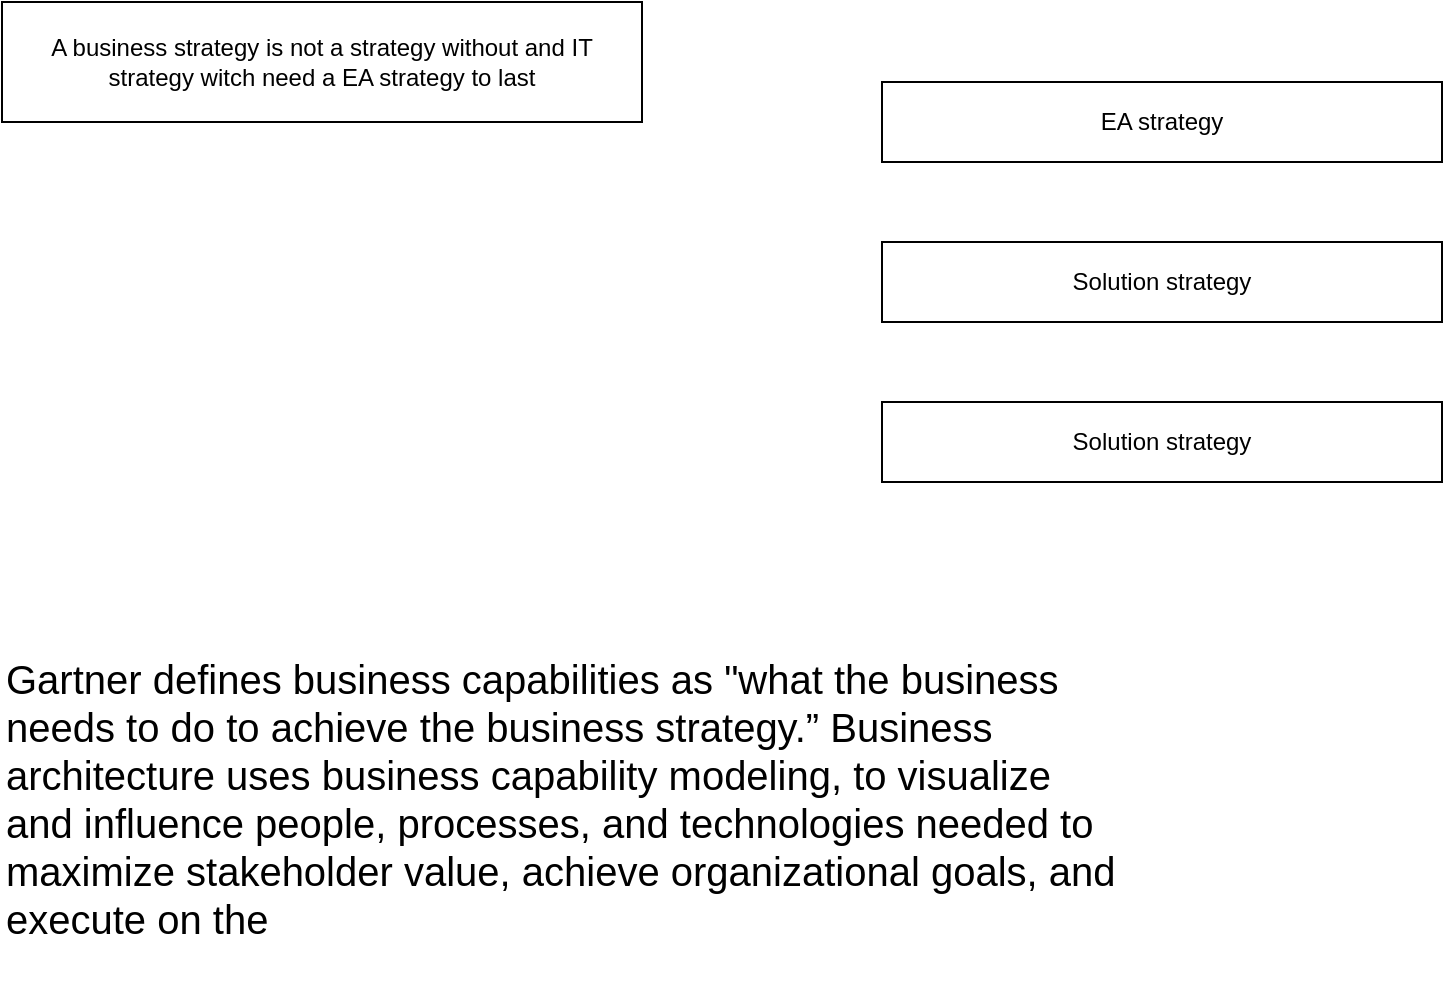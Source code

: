 <mxfile version="25.0.3">
  <diagram name="Page-1" id="Vc9D9HelR2tfczzi0lUu">
    <mxGraphModel dx="2074" dy="1106" grid="1" gridSize="10" guides="1" tooltips="1" connect="1" arrows="1" fold="1" page="1" pageScale="1" pageWidth="827" pageHeight="1169" math="0" shadow="0">
      <root>
        <mxCell id="0" />
        <mxCell id="1" parent="0" />
        <mxCell id="26mp382JNPEK_qJLQVzP-1" value="A business strategy is not a strategy without and IT strategy witch need a EA strategy to last" style="rounded=0;whiteSpace=wrap;html=1;spacingTop=4;spacingLeft=4;spacingBottom=4;spacingRight=4;spacing=4;" parent="1" vertex="1">
          <mxGeometry x="40" y="40" width="320" height="60" as="geometry" />
        </mxCell>
        <mxCell id="JG2JecU0DjmPKJwb5VES-2" value="EA strategy" style="rounded=0;whiteSpace=wrap;html=1;spacingTop=4;spacingLeft=4;spacingBottom=4;spacingRight=4;spacing=4;" vertex="1" parent="1">
          <mxGeometry x="480" y="80" width="280" height="40" as="geometry" />
        </mxCell>
        <mxCell id="JG2JecU0DjmPKJwb5VES-3" value="Solution strategy" style="rounded=0;whiteSpace=wrap;html=1;spacingTop=4;spacingLeft=4;spacingBottom=4;spacingRight=4;spacing=4;" vertex="1" parent="1">
          <mxGeometry x="480" y="160" width="280" height="40" as="geometry" />
        </mxCell>
        <mxCell id="JG2JecU0DjmPKJwb5VES-4" value="Solution strategy" style="rounded=0;whiteSpace=wrap;html=1;spacingTop=4;spacingLeft=4;spacingBottom=4;spacingRight=4;spacing=4;" vertex="1" parent="1">
          <mxGeometry x="480" y="240" width="280" height="40" as="geometry" />
        </mxCell>
        <mxCell id="JG2JecU0DjmPKJwb5VES-5" value="&lt;span style=&quot;font-family: &amp;quot;Google Sans&amp;quot;, Arial, sans-serif; font-size: 20px; font-style: normal; font-variant-ligatures: normal; font-variant-caps: normal; font-weight: 400; letter-spacing: normal; orphans: 2; text-align: left; text-indent: 0px; text-transform: none; widows: 2; word-spacing: 0px; -webkit-text-stroke-width: 0px; white-space: normal; text-decoration-thickness: initial; text-decoration-style: initial; text-decoration-color: initial; float: none; display: inline !important;&quot;&gt;Gartner defines business capabilities as &quot;what the business needs to do to achieve the business strategy.”&amp;nbsp;&lt;/span&gt;&lt;b style=&quot;font-weight: 500; font-family: &amp;quot;Google Sans&amp;quot;, Arial, sans-serif; font-size: 20px; font-style: normal; font-variant-ligatures: normal; font-variant-caps: normal; letter-spacing: normal; orphans: 2; text-align: left; text-indent: 0px; text-transform: none; widows: 2; word-spacing: 0px; -webkit-text-stroke-width: 0px; white-space: normal; text-decoration-thickness: initial; text-decoration-style: initial; text-decoration-color: initial;&quot;&gt;Business architecture uses business capability modeling&lt;/b&gt;&lt;span style=&quot;font-family: &amp;quot;Google Sans&amp;quot;, Arial, sans-serif; font-size: 20px; font-style: normal; font-variant-ligatures: normal; font-variant-caps: normal; font-weight: 400; letter-spacing: normal; orphans: 2; text-align: left; text-indent: 0px; text-transform: none; widows: 2; word-spacing: 0px; -webkit-text-stroke-width: 0px; white-space: normal; text-decoration-thickness: initial; text-decoration-style: initial; text-decoration-color: initial; float: none; display: inline !important;&quot;&gt;, to visualize and influence people, processes, and technologies needed to maximize stakeholder value, achieve organizational goals, and execute on the&amp;nbsp;&lt;/span&gt;" style="text;whiteSpace=wrap;html=1;" vertex="1" parent="1">
          <mxGeometry x="40" y="360" width="560" height="170" as="geometry" />
        </mxCell>
      </root>
    </mxGraphModel>
  </diagram>
</mxfile>
